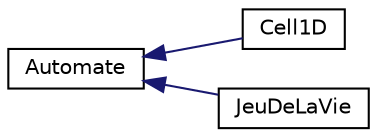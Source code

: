 digraph "Graphical Class Hierarchy"
{
  edge [fontname="Helvetica",fontsize="10",labelfontname="Helvetica",labelfontsize="10"];
  node [fontname="Helvetica",fontsize="10",shape=record];
  rankdir="LR";
  Node0 [label="Automate",height=0.2,width=0.4,color="black", fillcolor="white", style="filled",URL="$class_automate.html",tooltip="Classe mère pour les automates. "];
  Node0 -> Node1 [dir="back",color="midnightblue",fontsize="10",style="solid",fontname="Helvetica"];
  Node1 [label="Cell1D",height=0.2,width=0.4,color="black", fillcolor="white", style="filled",URL="$class_cell1_d.html",tooltip="Classe Automate Cellulaire 1D 2e. "];
  Node0 -> Node2 [dir="back",color="midnightblue",fontsize="10",style="solid",fontname="Helvetica"];
  Node2 [label="JeuDeLaVie",height=0.2,width=0.4,color="black", fillcolor="white", style="filled",URL="$class_jeu_de_la_vie.html",tooltip="Classe Jeu de la vie. "];
}
